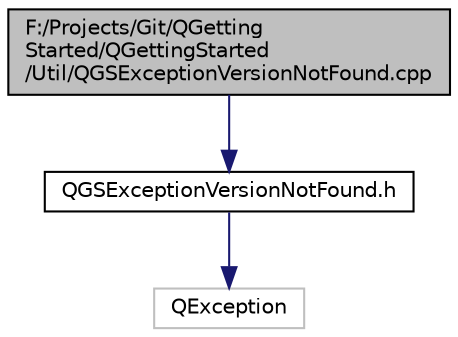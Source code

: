 digraph "F:/Projects/Git/QGettingStarted/QGettingStarted/Util/QGSExceptionVersionNotFound.cpp"
{
  edge [fontname="Helvetica",fontsize="10",labelfontname="Helvetica",labelfontsize="10"];
  node [fontname="Helvetica",fontsize="10",shape=record];
  Node0 [label="F:/Projects/Git/QGetting\lStarted/QGettingStarted\l/Util/QGSExceptionVersionNotFound.cpp",height=0.2,width=0.4,color="black", fillcolor="grey75", style="filled", fontcolor="black"];
  Node0 -> Node1 [color="midnightblue",fontsize="10",style="solid",fontname="Helvetica"];
  Node1 [label="QGSExceptionVersionNotFound.h",height=0.2,width=0.4,color="black", fillcolor="white", style="filled",URL="$_q_g_s_exception_version_not_found_8h.html"];
  Node1 -> Node2 [color="midnightblue",fontsize="10",style="solid",fontname="Helvetica"];
  Node2 [label="QException",height=0.2,width=0.4,color="grey75", fillcolor="white", style="filled"];
}

